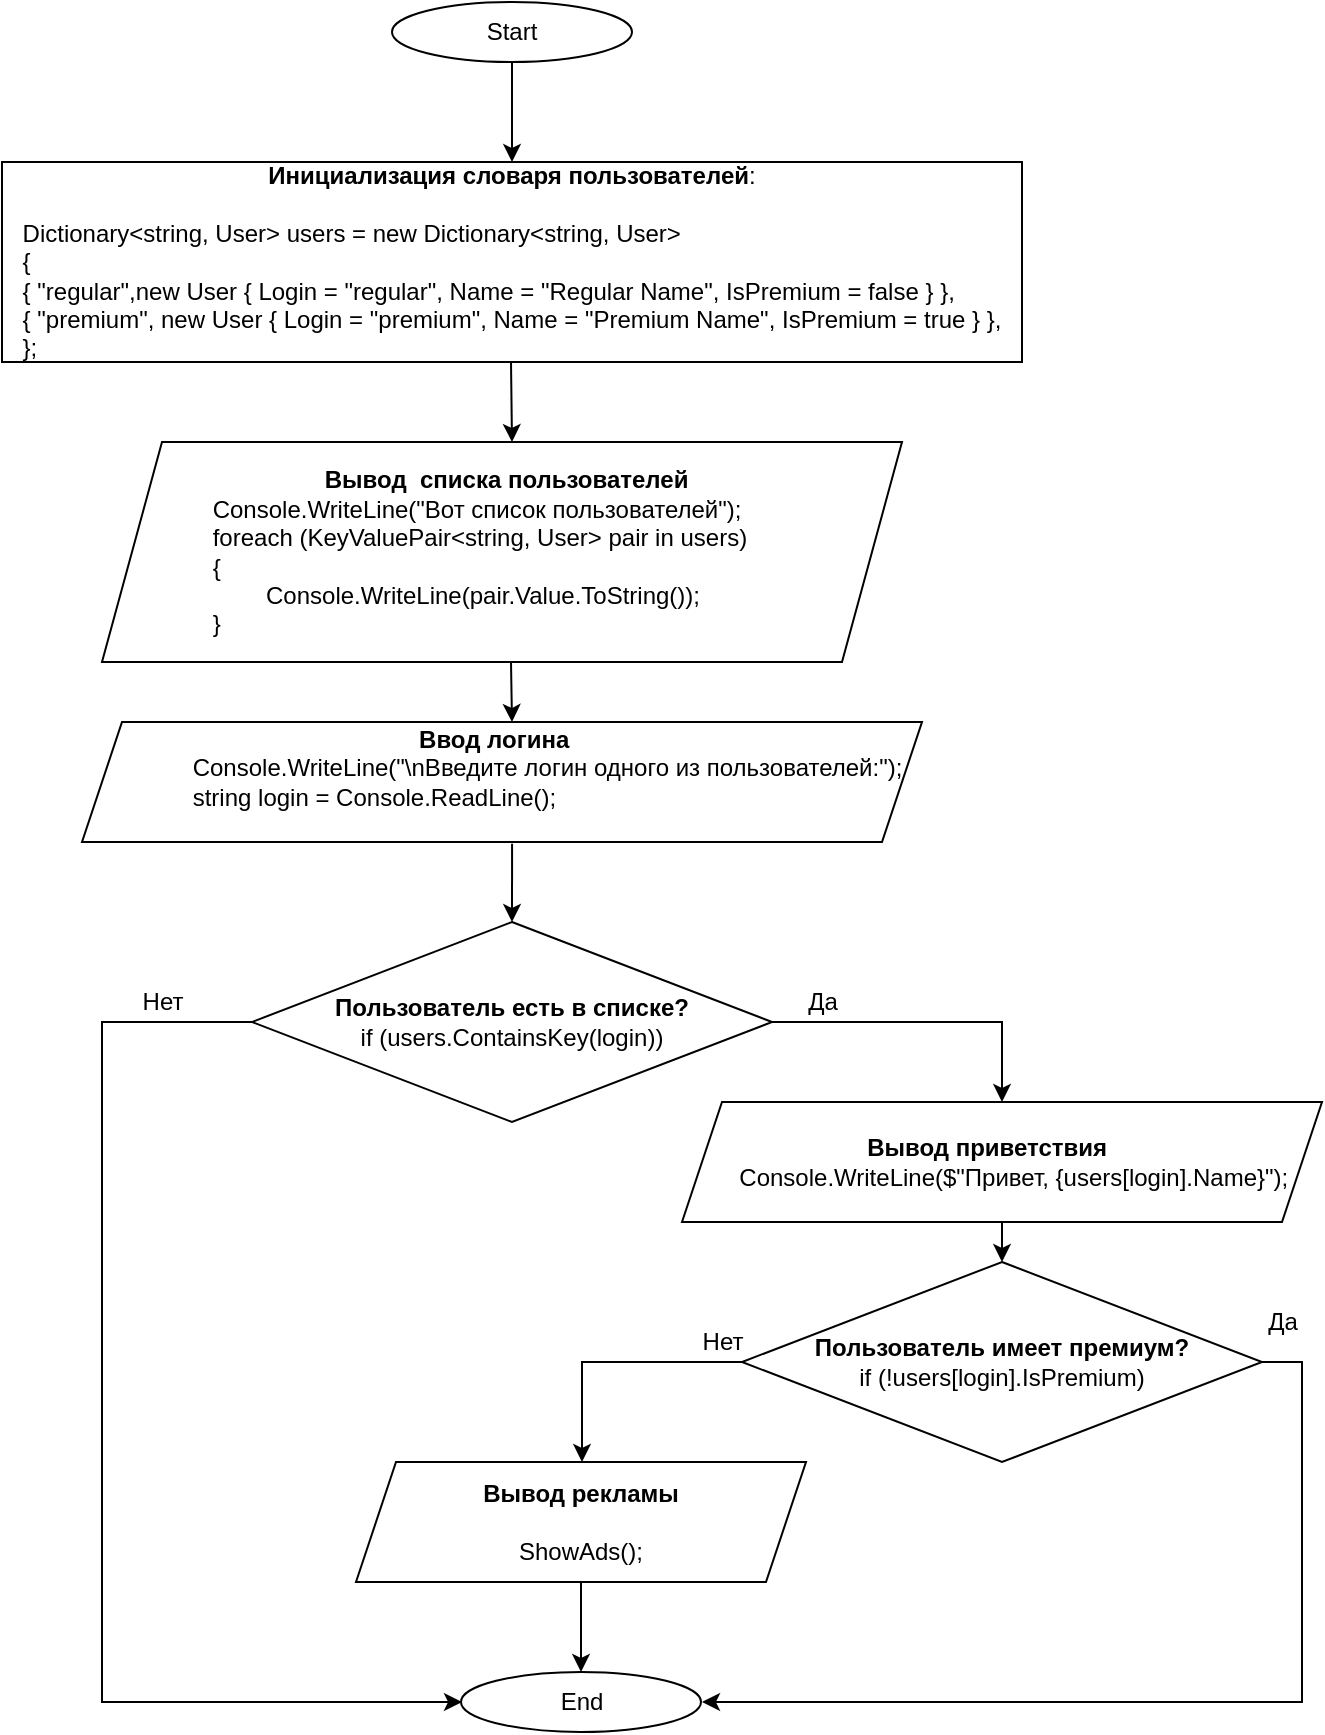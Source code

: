 <mxfile version="15.6.8" type="device"><diagram id="C5RBs43oDa-KdzZeNtuy" name="Page-1"><mxGraphModel dx="2370" dy="1323" grid="1" gridSize="10" guides="1" tooltips="1" connect="1" arrows="1" fold="1" page="1" pageScale="1" pageWidth="827" pageHeight="1169" math="0" shadow="0"><root><mxCell id="WIyWlLk6GJQsqaUBKTNV-0"/><mxCell id="WIyWlLk6GJQsqaUBKTNV-1" parent="WIyWlLk6GJQsqaUBKTNV-0"/><mxCell id="-HVs0Fa7wM7WtMEHCiP2-0" value="Start" style="ellipse;whiteSpace=wrap;html=1;" vertex="1" parent="WIyWlLk6GJQsqaUBKTNV-1"><mxGeometry x="278" y="131" width="120" height="30" as="geometry"/></mxCell><mxCell id="-HVs0Fa7wM7WtMEHCiP2-1" value="End" style="ellipse;whiteSpace=wrap;html=1;" vertex="1" parent="WIyWlLk6GJQsqaUBKTNV-1"><mxGeometry x="312.5" y="966" width="120" height="30" as="geometry"/></mxCell><mxCell id="-HVs0Fa7wM7WtMEHCiP2-2" value="&lt;b&gt;Инициализация словаря пользователей&lt;/b&gt;:&lt;br&gt;&lt;div&gt;&lt;span&gt;&lt;br&gt;&lt;/span&gt;&lt;/div&gt;&lt;div style=&quot;text-align: left&quot;&gt;&lt;span&gt;Dictionary&amp;lt;string, User&amp;gt; users = new Dictionary&amp;lt;string, User&amp;gt;&lt;/span&gt;&lt;br&gt;&lt;/div&gt;&lt;div style=&quot;text-align: left&quot;&gt;&lt;span&gt;&#9;&#9;&#9;&lt;/span&gt;{&lt;/div&gt;&lt;div style=&quot;text-align: left&quot;&gt;&lt;span&gt;&#9;&#9;&#9;&#9;&lt;/span&gt;{ &quot;regular&quot;,new User { Login = &quot;regular&quot;, Name = &quot;Regular Name&quot;, IsPremium = false } },&lt;/div&gt;&lt;div style=&quot;text-align: left&quot;&gt;&lt;span&gt;&#9;&#9;&#9;&#9;&lt;/span&gt;{ &quot;premium&quot;, new User { Login = &quot;premium&quot;, Name = &quot;Premium Name&quot;, IsPremium = true } },&lt;/div&gt;&lt;div style=&quot;text-align: left&quot;&gt;&lt;span&gt;&#9;&#9;&#9;&lt;/span&gt;};&lt;/div&gt;" style="rounded=0;whiteSpace=wrap;html=1;" vertex="1" parent="WIyWlLk6GJQsqaUBKTNV-1"><mxGeometry x="83" y="211" width="510" height="100" as="geometry"/></mxCell><mxCell id="-HVs0Fa7wM7WtMEHCiP2-3" value="&lt;div style=&quot;text-align: center&quot;&gt;&lt;span style=&quot;white-space: pre&quot;&gt;&#9;&lt;span style=&quot;white-space: pre&quot;&gt;&#9;&lt;/span&gt;&lt;span style=&quot;white-space: pre&quot;&gt;&#9;&lt;/span&gt;&lt;/span&gt;&lt;span&gt;&lt;b&gt;Вывод&amp;nbsp; списка пользователей&lt;/b&gt;&lt;/span&gt;&lt;/div&gt;&lt;div&gt;&lt;span style=&quot;white-space: pre&quot;&gt;&#9;&lt;/span&gt;&lt;span style=&quot;white-space: pre&quot;&gt;&#9;&lt;/span&gt;Console.WriteLine(&quot;Вот список пользователей&quot;);&lt;/div&gt;&lt;div&gt;&lt;span&gt;&#9;&#9;&#9;&lt;/span&gt;&lt;span style=&quot;white-space: pre&quot;&gt;&#9;&lt;/span&gt;&lt;span style=&quot;white-space: pre&quot;&gt;&#9;&lt;/span&gt;foreach (KeyValuePair&amp;lt;string, User&amp;gt; pair in users)&lt;/div&gt;&lt;div&gt;&amp;nbsp; &amp;nbsp; &amp;nbsp; &amp;nbsp; &amp;nbsp; &amp;nbsp; &lt;span style=&quot;white-space: pre&quot;&gt;&#9;&lt;/span&gt;{&lt;/div&gt;&lt;div&gt;&amp;nbsp; &amp;nbsp; &amp;nbsp; &amp;nbsp; &amp;nbsp; &amp;nbsp; &amp;nbsp; &amp;nbsp; &lt;span style=&quot;white-space: pre&quot;&gt;&#9;&lt;/span&gt;Console.WriteLine(pair.Value.ToString());&lt;/div&gt;&lt;div&gt;&amp;nbsp; &amp;nbsp; &amp;nbsp; &amp;nbsp; &amp;nbsp; &amp;nbsp; &lt;span style=&quot;white-space: pre&quot;&gt;&#9;&lt;/span&gt;}&lt;/div&gt;" style="shape=parallelogram;perimeter=parallelogramPerimeter;whiteSpace=wrap;html=1;fixedSize=1;align=left;size=30;" vertex="1" parent="WIyWlLk6GJQsqaUBKTNV-1"><mxGeometry x="133" y="351" width="400" height="110" as="geometry"/></mxCell><mxCell id="-HVs0Fa7wM7WtMEHCiP2-4" value="&lt;div style=&quot;text-align: center&quot;&gt;&lt;b&gt;Ввод логина&lt;/b&gt;&lt;/div&gt;&lt;div&gt;&lt;span style=&quot;white-space: pre&quot;&gt;&#9;&lt;/span&gt;&lt;span style=&quot;white-space: pre&quot;&gt;&#9;&lt;/span&gt;Console.WriteLine(&quot;\nВведите логин одного из пользователей:&quot;);&lt;/div&gt;&lt;div&gt;&lt;span&gt;&#9;&#9;&#9;&lt;/span&gt;&lt;span style=&quot;white-space: pre&quot;&gt;&#9;&lt;/span&gt;&lt;span style=&quot;white-space: pre&quot;&gt;&#9;&lt;/span&gt;string login = Console.ReadLine();&lt;/div&gt;&lt;div&gt;&lt;br&gt;&lt;/div&gt;" style="shape=parallelogram;perimeter=parallelogramPerimeter;whiteSpace=wrap;html=1;fixedSize=1;align=left;" vertex="1" parent="WIyWlLk6GJQsqaUBKTNV-1"><mxGeometry x="123" y="491" width="420" height="60" as="geometry"/></mxCell><mxCell id="-HVs0Fa7wM7WtMEHCiP2-5" value="" style="endArrow=classic;html=1;rounded=0;exitX=0.5;exitY=1;exitDx=0;exitDy=0;entryX=0.5;entryY=0;entryDx=0;entryDy=0;" edge="1" parent="WIyWlLk6GJQsqaUBKTNV-1" source="-HVs0Fa7wM7WtMEHCiP2-0" target="-HVs0Fa7wM7WtMEHCiP2-2"><mxGeometry width="50" height="50" relative="1" as="geometry"><mxPoint x="323" y="361" as="sourcePoint"/><mxPoint x="373" y="311" as="targetPoint"/></mxGeometry></mxCell><mxCell id="-HVs0Fa7wM7WtMEHCiP2-6" value="" style="endArrow=classic;html=1;rounded=0;exitX=0.5;exitY=1;exitDx=0;exitDy=0;" edge="1" parent="WIyWlLk6GJQsqaUBKTNV-1"><mxGeometry width="50" height="50" relative="1" as="geometry"><mxPoint x="337.5" y="311" as="sourcePoint"/><mxPoint x="338" y="351" as="targetPoint"/></mxGeometry></mxCell><mxCell id="-HVs0Fa7wM7WtMEHCiP2-7" value="" style="endArrow=classic;html=1;rounded=0;exitX=0.5;exitY=1;exitDx=0;exitDy=0;" edge="1" parent="WIyWlLk6GJQsqaUBKTNV-1"><mxGeometry width="50" height="50" relative="1" as="geometry"><mxPoint x="337.5" y="461" as="sourcePoint"/><mxPoint x="338" y="491" as="targetPoint"/></mxGeometry></mxCell><mxCell id="-HVs0Fa7wM7WtMEHCiP2-8" value="&lt;b&gt;&lt;br&gt;Пользователь есть в списке?&lt;/b&gt;&lt;br&gt;&lt;div&gt;&lt;span&gt;&#9;&#9;&#9;&lt;/span&gt;if (users.ContainsKey(login))&lt;/div&gt;&lt;div&gt;&lt;br&gt;&lt;/div&gt;" style="rhombus;whiteSpace=wrap;html=1;align=center;" vertex="1" parent="WIyWlLk6GJQsqaUBKTNV-1"><mxGeometry x="208" y="591" width="260" height="100" as="geometry"/></mxCell><mxCell id="-HVs0Fa7wM7WtMEHCiP2-13" value="" style="endArrow=classic;html=1;rounded=0;exitX=0.512;exitY=1.014;exitDx=0;exitDy=0;entryX=0.5;entryY=0;entryDx=0;entryDy=0;exitPerimeter=0;" edge="1" parent="WIyWlLk6GJQsqaUBKTNV-1" source="-HVs0Fa7wM7WtMEHCiP2-4" target="-HVs0Fa7wM7WtMEHCiP2-8"><mxGeometry width="50" height="50" relative="1" as="geometry"><mxPoint x="347.5" y="471" as="sourcePoint"/><mxPoint x="348" y="501" as="targetPoint"/></mxGeometry></mxCell><mxCell id="-HVs0Fa7wM7WtMEHCiP2-15" value="" style="endArrow=classic;html=1;rounded=0;exitX=0;exitY=0.5;exitDx=0;exitDy=0;" edge="1" parent="WIyWlLk6GJQsqaUBKTNV-1" source="-HVs0Fa7wM7WtMEHCiP2-8"><mxGeometry width="50" height="50" relative="1" as="geometry"><mxPoint x="523" y="811" as="sourcePoint"/><mxPoint x="313" y="981" as="targetPoint"/><Array as="points"><mxPoint x="133" y="641"/><mxPoint x="133" y="981"/></Array></mxGeometry></mxCell><mxCell id="-HVs0Fa7wM7WtMEHCiP2-16" value="Нет" style="text;html=1;align=center;verticalAlign=middle;resizable=0;points=[];autosize=1;strokeColor=none;fillColor=none;" vertex="1" parent="WIyWlLk6GJQsqaUBKTNV-1"><mxGeometry x="143" y="621" width="40" height="20" as="geometry"/></mxCell><mxCell id="-HVs0Fa7wM7WtMEHCiP2-17" value="" style="endArrow=classic;html=1;rounded=0;entryX=0.5;entryY=0;entryDx=0;entryDy=0;" edge="1" parent="WIyWlLk6GJQsqaUBKTNV-1" target="-HVs0Fa7wM7WtMEHCiP2-21"><mxGeometry width="50" height="50" relative="1" as="geometry"><mxPoint x="468" y="641" as="sourcePoint"/><mxPoint x="543" y="681" as="targetPoint"/><Array as="points"><mxPoint x="583" y="641"/></Array></mxGeometry></mxCell><mxCell id="-HVs0Fa7wM7WtMEHCiP2-18" value="Да" style="text;html=1;align=center;verticalAlign=middle;resizable=0;points=[];autosize=1;strokeColor=none;fillColor=none;" vertex="1" parent="WIyWlLk6GJQsqaUBKTNV-1"><mxGeometry x="478" y="621" width="30" height="20" as="geometry"/></mxCell><mxCell id="-HVs0Fa7wM7WtMEHCiP2-21" value="&lt;div style=&quot;text-align: center&quot;&gt;&lt;b&gt;Вывод приветствия&lt;/b&gt;&lt;br&gt;&lt;/div&gt;&lt;div&gt;&lt;span&gt;&lt;span style=&quot;white-space: pre&quot;&gt;&#9;&lt;/span&gt;Console.WriteLine($&quot;Привет, {users[login].Name}&quot;);&lt;/span&gt;&lt;br&gt;&lt;/div&gt;" style="shape=parallelogram;perimeter=parallelogramPerimeter;whiteSpace=wrap;html=1;fixedSize=1;align=left;" vertex="1" parent="WIyWlLk6GJQsqaUBKTNV-1"><mxGeometry x="423" y="681" width="320" height="60" as="geometry"/></mxCell><mxCell id="-HVs0Fa7wM7WtMEHCiP2-25" style="edgeStyle=orthogonalEdgeStyle;rounded=0;orthogonalLoop=1;jettySize=auto;html=1;exitX=0;exitY=0.5;exitDx=0;exitDy=0;" edge="1" parent="WIyWlLk6GJQsqaUBKTNV-1" source="-HVs0Fa7wM7WtMEHCiP2-22" target="-HVs0Fa7wM7WtMEHCiP2-26"><mxGeometry relative="1" as="geometry"><mxPoint x="333" y="861" as="targetPoint"/><Array as="points"><mxPoint x="373" y="811"/></Array></mxGeometry></mxCell><mxCell id="-HVs0Fa7wM7WtMEHCiP2-22" value="&lt;b&gt;&lt;br&gt;Пользователь имеет премиум?&lt;/b&gt;&lt;br&gt;&lt;div&gt;&lt;span&gt;&#9;&#9;&#9;&lt;/span&gt;if (!users[login].IsPremium)&lt;/div&gt;&lt;div&gt;&lt;br&gt;&lt;/div&gt;" style="rhombus;whiteSpace=wrap;html=1;align=center;" vertex="1" parent="WIyWlLk6GJQsqaUBKTNV-1"><mxGeometry x="453" y="761" width="260" height="100" as="geometry"/></mxCell><mxCell id="-HVs0Fa7wM7WtMEHCiP2-23" value="" style="endArrow=classic;html=1;rounded=0;exitX=0.5;exitY=1;exitDx=0;exitDy=0;entryX=0.5;entryY=0;entryDx=0;entryDy=0;" edge="1" parent="WIyWlLk6GJQsqaUBKTNV-1" source="-HVs0Fa7wM7WtMEHCiP2-21" target="-HVs0Fa7wM7WtMEHCiP2-22"><mxGeometry width="50" height="50" relative="1" as="geometry"><mxPoint x="523" y="681" as="sourcePoint"/><mxPoint x="573" y="631" as="targetPoint"/></mxGeometry></mxCell><mxCell id="-HVs0Fa7wM7WtMEHCiP2-26" value="&lt;div&gt;&lt;b&gt;Вывод рекламы&lt;/b&gt;&lt;br&gt;&lt;/div&gt;&lt;div&gt;&lt;span&gt;&lt;span&gt;&#9;&lt;/span&gt;&lt;/span&gt;&lt;br&gt;&lt;/div&gt;ShowAds();" style="shape=parallelogram;perimeter=parallelogramPerimeter;whiteSpace=wrap;html=1;fixedSize=1;align=center;" vertex="1" parent="WIyWlLk6GJQsqaUBKTNV-1"><mxGeometry x="260" y="861" width="225" height="60" as="geometry"/></mxCell><mxCell id="-HVs0Fa7wM7WtMEHCiP2-29" value="Нет" style="text;html=1;align=center;verticalAlign=middle;resizable=0;points=[];autosize=1;strokeColor=none;fillColor=none;" vertex="1" parent="WIyWlLk6GJQsqaUBKTNV-1"><mxGeometry x="423" y="791" width="40" height="20" as="geometry"/></mxCell><mxCell id="-HVs0Fa7wM7WtMEHCiP2-30" value="Да" style="text;html=1;align=center;verticalAlign=middle;resizable=0;points=[];autosize=1;strokeColor=none;fillColor=none;" vertex="1" parent="WIyWlLk6GJQsqaUBKTNV-1"><mxGeometry x="708" y="781" width="30" height="20" as="geometry"/></mxCell><mxCell id="-HVs0Fa7wM7WtMEHCiP2-31" value="" style="endArrow=classic;html=1;rounded=0;exitX=1;exitY=0.5;exitDx=0;exitDy=0;" edge="1" parent="WIyWlLk6GJQsqaUBKTNV-1" source="-HVs0Fa7wM7WtMEHCiP2-22"><mxGeometry width="50" height="50" relative="1" as="geometry"><mxPoint x="673" y="921" as="sourcePoint"/><mxPoint x="433" y="981" as="targetPoint"/><Array as="points"><mxPoint x="733" y="811"/><mxPoint x="733" y="981"/><mxPoint x="513" y="981"/></Array></mxGeometry></mxCell><mxCell id="-HVs0Fa7wM7WtMEHCiP2-34" value="" style="endArrow=classic;html=1;rounded=0;exitX=0.5;exitY=1;exitDx=0;exitDy=0;entryX=0.5;entryY=0;entryDx=0;entryDy=0;" edge="1" parent="WIyWlLk6GJQsqaUBKTNV-1" source="-HVs0Fa7wM7WtMEHCiP2-26" target="-HVs0Fa7wM7WtMEHCiP2-1"><mxGeometry width="50" height="50" relative="1" as="geometry"><mxPoint x="382.5" y="941" as="sourcePoint"/><mxPoint x="432.5" y="891" as="targetPoint"/></mxGeometry></mxCell></root></mxGraphModel></diagram></mxfile>